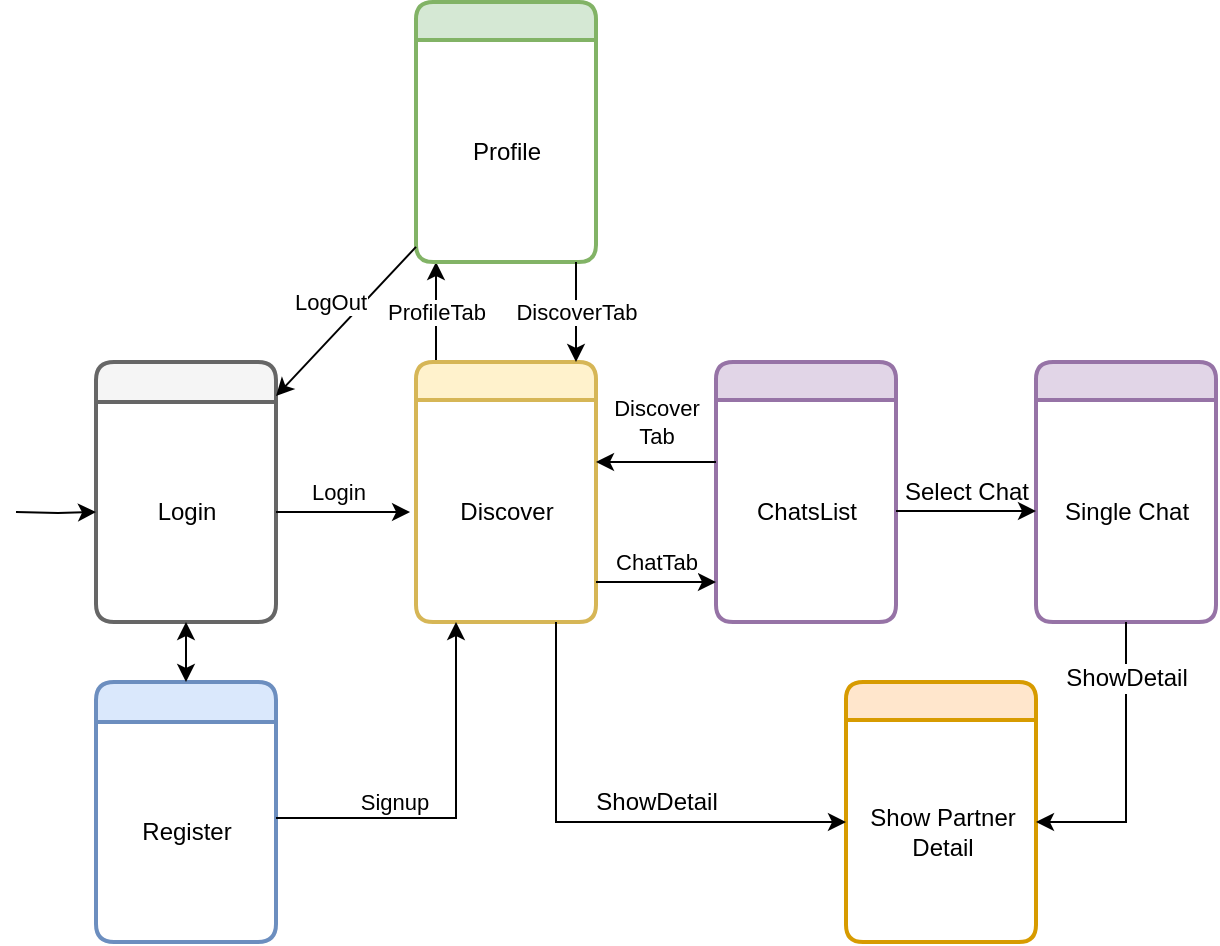 <mxfile>
    <diagram id="3oKSRpvQD-3Rtn6nESA1" name="Page-1">
        <mxGraphModel dx="590" dy="415" grid="1" gridSize="10" guides="1" tooltips="1" connect="1" arrows="1" fold="1" page="1" pageScale="1" pageWidth="850" pageHeight="1100" math="0" shadow="0">
            <root>
                <mxCell id="0"/>
                <mxCell id="1" parent="0"/>
                <mxCell id="K8wivl5P5FMc2v_rYO8I-10" value="" style="swimlane;childLayout=stackLayout;horizontal=1;startSize=20;horizontalStack=0;fillColor=#f5f5f5;rounded=1;fontSize=14;fontStyle=0;strokeWidth=2;resizeParent=0;resizeLast=1;shadow=0;dashed=0;align=center;strokeColor=#666666;fontColor=#333333;" parent="1" vertex="1">
                    <mxGeometry x="90" y="230" width="90" height="130" as="geometry">
                        <mxRectangle x="90" y="210" width="50" height="40" as="alternateBounds"/>
                    </mxGeometry>
                </mxCell>
                <mxCell id="K8wivl5P5FMc2v_rYO8I-20" value="Login" style="text;html=1;align=center;verticalAlign=middle;resizable=0;points=[];;autosize=1;" parent="K8wivl5P5FMc2v_rYO8I-10" vertex="1">
                    <mxGeometry y="20" width="90" height="110" as="geometry"/>
                </mxCell>
                <mxCell id="NVUlYLoKK_l5uXwqNmR6-7" value="ProfileTab" style="edgeStyle=orthogonalEdgeStyle;rounded=0;orthogonalLoop=1;jettySize=auto;html=1;" parent="1" source="K8wivl5P5FMc2v_rYO8I-23" target="NVUlYLoKK_l5uXwqNmR6-6" edge="1">
                    <mxGeometry relative="1" as="geometry">
                        <Array as="points">
                            <mxPoint x="260" y="220"/>
                            <mxPoint x="260" y="220"/>
                        </Array>
                    </mxGeometry>
                </mxCell>
                <mxCell id="K8wivl5P5FMc2v_rYO8I-23" value="" style="swimlane;childLayout=stackLayout;horizontal=1;startSize=19;horizontalStack=0;fillColor=#fff2cc;rounded=1;fontSize=14;fontStyle=0;strokeWidth=2;resizeParent=0;resizeLast=1;shadow=0;dashed=0;align=center;strokeColor=#d6b656;" parent="1" vertex="1">
                    <mxGeometry x="250" y="230" width="90" height="130" as="geometry">
                        <mxRectangle x="260" y="240" width="50" height="40" as="alternateBounds"/>
                    </mxGeometry>
                </mxCell>
                <mxCell id="K8wivl5P5FMc2v_rYO8I-24" value="Discover" style="text;html=1;align=center;verticalAlign=middle;resizable=0;points=[];;autosize=1;" parent="K8wivl5P5FMc2v_rYO8I-23" vertex="1">
                    <mxGeometry y="19" width="90" height="111" as="geometry"/>
                </mxCell>
                <mxCell id="K8wivl5P5FMc2v_rYO8I-25" value="" style="swimlane;childLayout=stackLayout;horizontal=1;startSize=19;horizontalStack=0;fillColor=#e1d5e7;rounded=1;fontSize=14;fontStyle=0;strokeWidth=2;resizeParent=0;resizeLast=1;shadow=0;dashed=0;align=center;strokeColor=#9673a6;" parent="1" vertex="1">
                    <mxGeometry x="400" y="230" width="90" height="130" as="geometry">
                        <mxRectangle x="260" y="240" width="50" height="40" as="alternateBounds"/>
                    </mxGeometry>
                </mxCell>
                <mxCell id="K8wivl5P5FMc2v_rYO8I-26" value="ChatsList" style="text;html=1;align=center;verticalAlign=middle;resizable=0;points=[];;autosize=1;" parent="K8wivl5P5FMc2v_rYO8I-25" vertex="1">
                    <mxGeometry y="19" width="90" height="111" as="geometry"/>
                </mxCell>
                <mxCell id="K8wivl5P5FMc2v_rYO8I-28" value="" style="swimlane;childLayout=stackLayout;horizontal=1;startSize=19;horizontalStack=0;fillColor=#e1d5e7;rounded=1;fontSize=14;fontStyle=0;strokeWidth=2;resizeParent=0;resizeLast=1;shadow=0;dashed=0;align=center;strokeColor=#9673a6;" parent="1" vertex="1">
                    <mxGeometry x="560" y="230" width="90" height="130" as="geometry">
                        <mxRectangle x="260" y="240" width="50" height="40" as="alternateBounds"/>
                    </mxGeometry>
                </mxCell>
                <mxCell id="K8wivl5P5FMc2v_rYO8I-29" value="Single Chat" style="text;html=1;align=center;verticalAlign=middle;resizable=0;points=[];;autosize=1;" parent="K8wivl5P5FMc2v_rYO8I-28" vertex="1">
                    <mxGeometry y="19" width="90" height="111" as="geometry"/>
                </mxCell>
                <mxCell id="K8wivl5P5FMc2v_rYO8I-34" value="" style="swimlane;childLayout=stackLayout;horizontal=1;startSize=19;horizontalStack=0;fillColor=#ffe6cc;rounded=1;fontSize=14;fontStyle=0;strokeWidth=2;resizeParent=0;resizeLast=1;shadow=0;dashed=0;align=center;strokeColor=#d79b00;" parent="1" vertex="1">
                    <mxGeometry x="465" y="390" width="95" height="130" as="geometry">
                        <mxRectangle x="260" y="240" width="50" height="40" as="alternateBounds"/>
                    </mxGeometry>
                </mxCell>
                <mxCell id="K8wivl5P5FMc2v_rYO8I-35" value="Show Partner &lt;br&gt;Detail" style="text;html=1;align=center;verticalAlign=middle;resizable=0;points=[];;autosize=1;" parent="K8wivl5P5FMc2v_rYO8I-34" vertex="1">
                    <mxGeometry y="19" width="95" height="111" as="geometry"/>
                </mxCell>
                <mxCell id="K8wivl5P5FMc2v_rYO8I-38" value="ChatTab" style="edgeStyle=orthogonalEdgeStyle;rounded=0;orthogonalLoop=1;jettySize=auto;html=1;" parent="1" source="K8wivl5P5FMc2v_rYO8I-24" target="K8wivl5P5FMc2v_rYO8I-26" edge="1">
                    <mxGeometry y="10" relative="1" as="geometry">
                        <Array as="points">
                            <mxPoint x="370" y="340"/>
                            <mxPoint x="370" y="340"/>
                        </Array>
                        <mxPoint as="offset"/>
                    </mxGeometry>
                </mxCell>
                <mxCell id="K8wivl5P5FMc2v_rYO8I-39" style="edgeStyle=orthogonalEdgeStyle;rounded=0;orthogonalLoop=1;jettySize=auto;html=1;" parent="1" source="K8wivl5P5FMc2v_rYO8I-24" target="K8wivl5P5FMc2v_rYO8I-35" edge="1">
                    <mxGeometry relative="1" as="geometry">
                        <Array as="points">
                            <mxPoint x="320" y="460"/>
                        </Array>
                    </mxGeometry>
                </mxCell>
                <mxCell id="K8wivl5P5FMc2v_rYO8I-57" value="ShowDetail" style="text;html=1;align=center;verticalAlign=middle;resizable=0;points=[];;labelBackgroundColor=none;" parent="K8wivl5P5FMc2v_rYO8I-39" vertex="1" connectable="0">
                    <mxGeometry x="-0.387" y="1" relative="1" as="geometry">
                        <mxPoint x="49" y="15" as="offset"/>
                    </mxGeometry>
                </mxCell>
                <mxCell id="K8wivl5P5FMc2v_rYO8I-40" style="edgeStyle=orthogonalEdgeStyle;rounded=0;orthogonalLoop=1;jettySize=auto;html=1;" parent="1" source="K8wivl5P5FMc2v_rYO8I-26" target="K8wivl5P5FMc2v_rYO8I-29" edge="1">
                    <mxGeometry relative="1" as="geometry"/>
                </mxCell>
                <mxCell id="K8wivl5P5FMc2v_rYO8I-54" value="Select Chat" style="text;html=1;align=center;verticalAlign=middle;resizable=0;points=[];;labelBackgroundColor=none;" parent="K8wivl5P5FMc2v_rYO8I-40" vertex="1" connectable="0">
                    <mxGeometry x="-0.133" y="-1" relative="1" as="geometry">
                        <mxPoint x="4" y="-11" as="offset"/>
                    </mxGeometry>
                </mxCell>
                <mxCell id="K8wivl5P5FMc2v_rYO8I-44" style="edgeStyle=orthogonalEdgeStyle;rounded=0;orthogonalLoop=1;jettySize=auto;html=1;entryX=-0.033;entryY=0.505;entryDx=0;entryDy=0;entryPerimeter=0;" parent="1" source="K8wivl5P5FMc2v_rYO8I-20" target="K8wivl5P5FMc2v_rYO8I-24" edge="1">
                    <mxGeometry relative="1" as="geometry"/>
                </mxCell>
                <mxCell id="4" value="Login" style="edgeLabel;html=1;align=center;verticalAlign=middle;resizable=0;points=[];" vertex="1" connectable="0" parent="K8wivl5P5FMc2v_rYO8I-44">
                    <mxGeometry x="-0.285" relative="1" as="geometry">
                        <mxPoint x="7" y="-10" as="offset"/>
                    </mxGeometry>
                </mxCell>
                <mxCell id="K8wivl5P5FMc2v_rYO8I-45" value="" style="swimlane;childLayout=stackLayout;horizontal=1;startSize=20;horizontalStack=0;fillColor=#dae8fc;rounded=1;fontSize=14;fontStyle=0;strokeWidth=2;resizeParent=0;resizeLast=1;shadow=0;dashed=0;align=center;strokeColor=#6c8ebf;" parent="1" vertex="1">
                    <mxGeometry x="90" y="390" width="90" height="130" as="geometry">
                        <mxRectangle x="260" y="240" width="50" height="40" as="alternateBounds"/>
                    </mxGeometry>
                </mxCell>
                <mxCell id="K8wivl5P5FMc2v_rYO8I-46" value="Register" style="text;html=1;align=center;verticalAlign=middle;resizable=0;points=[];;autosize=1;" parent="K8wivl5P5FMc2v_rYO8I-45" vertex="1">
                    <mxGeometry y="20" width="90" height="110" as="geometry"/>
                </mxCell>
                <mxCell id="K8wivl5P5FMc2v_rYO8I-47" style="edgeStyle=orthogonalEdgeStyle;rounded=0;orthogonalLoop=1;jettySize=auto;html=1;entryX=0.5;entryY=0;entryDx=0;entryDy=0;startArrow=classic;startFill=1;" parent="1" source="K8wivl5P5FMc2v_rYO8I-20" target="K8wivl5P5FMc2v_rYO8I-45" edge="1">
                    <mxGeometry relative="1" as="geometry"/>
                </mxCell>
                <mxCell id="K8wivl5P5FMc2v_rYO8I-48" style="edgeStyle=orthogonalEdgeStyle;rounded=0;orthogonalLoop=1;jettySize=auto;html=1;startArrow=none;startFill=0;" parent="1" target="K8wivl5P5FMc2v_rYO8I-20" edge="1">
                    <mxGeometry relative="1" as="geometry">
                        <mxPoint x="50" y="305" as="sourcePoint"/>
                    </mxGeometry>
                </mxCell>
                <mxCell id="NVUlYLoKK_l5uXwqNmR6-1" style="edgeStyle=orthogonalEdgeStyle;rounded=0;orthogonalLoop=1;jettySize=auto;html=1;" parent="1" source="K8wivl5P5FMc2v_rYO8I-29" target="K8wivl5P5FMc2v_rYO8I-35" edge="1">
                    <mxGeometry relative="1" as="geometry">
                        <Array as="points">
                            <mxPoint x="605" y="460"/>
                        </Array>
                    </mxGeometry>
                </mxCell>
                <mxCell id="NVUlYLoKK_l5uXwqNmR6-4" value="&lt;span style=&quot;font-size: 12px;&quot;&gt;ShowDetail&lt;/span&gt;" style="edgeLabel;html=1;align=center;verticalAlign=middle;resizable=0;points=[];" parent="NVUlYLoKK_l5uXwqNmR6-1" vertex="1" connectable="0">
                    <mxGeometry x="-0.381" y="-1" relative="1" as="geometry">
                        <mxPoint x="1" y="-17" as="offset"/>
                    </mxGeometry>
                </mxCell>
                <mxCell id="NVUlYLoKK_l5uXwqNmR6-5" value="" style="swimlane;childLayout=stackLayout;horizontal=1;startSize=19;horizontalStack=0;fillColor=#d5e8d4;rounded=1;fontSize=14;fontStyle=0;strokeWidth=2;resizeParent=0;resizeLast=1;shadow=0;dashed=0;align=center;strokeColor=#82b366;" parent="1" vertex="1">
                    <mxGeometry x="250" y="50" width="90" height="130" as="geometry">
                        <mxRectangle x="260" y="240" width="50" height="40" as="alternateBounds"/>
                    </mxGeometry>
                </mxCell>
                <mxCell id="NVUlYLoKK_l5uXwqNmR6-6" value="Profile" style="text;html=1;align=center;verticalAlign=middle;resizable=0;points=[];;autosize=1;" parent="NVUlYLoKK_l5uXwqNmR6-5" vertex="1">
                    <mxGeometry y="19" width="90" height="111" as="geometry"/>
                </mxCell>
                <mxCell id="NVUlYLoKK_l5uXwqNmR6-8" value="DiscoverTab" style="edgeStyle=orthogonalEdgeStyle;rounded=0;orthogonalLoop=1;jettySize=auto;html=1;" parent="1" source="NVUlYLoKK_l5uXwqNmR6-6" target="K8wivl5P5FMc2v_rYO8I-23" edge="1">
                    <mxGeometry relative="1" as="geometry">
                        <Array as="points">
                            <mxPoint x="330" y="200"/>
                            <mxPoint x="330" y="200"/>
                        </Array>
                    </mxGeometry>
                </mxCell>
                <mxCell id="NVUlYLoKK_l5uXwqNmR6-9" value="Discover&lt;br&gt;Tab" style="edgeStyle=orthogonalEdgeStyle;rounded=0;orthogonalLoop=1;jettySize=auto;html=1;" parent="1" source="K8wivl5P5FMc2v_rYO8I-26" target="K8wivl5P5FMc2v_rYO8I-24" edge="1">
                    <mxGeometry x="-0.001" y="-20" relative="1" as="geometry">
                        <Array as="points">
                            <mxPoint x="380" y="280"/>
                            <mxPoint x="380" y="280"/>
                        </Array>
                        <mxPoint as="offset"/>
                    </mxGeometry>
                </mxCell>
                <mxCell id="NVUlYLoKK_l5uXwqNmR6-41" style="edgeStyle=orthogonalEdgeStyle;rounded=0;orthogonalLoop=1;jettySize=auto;html=1;" parent="1" source="K8wivl5P5FMc2v_rYO8I-45" target="K8wivl5P5FMc2v_rYO8I-23" edge="1">
                    <mxGeometry relative="1" as="geometry">
                        <Array as="points">
                            <mxPoint x="270" y="458"/>
                        </Array>
                    </mxGeometry>
                </mxCell>
                <mxCell id="5" value="Signup" style="edgeLabel;html=1;align=center;verticalAlign=middle;resizable=0;points=[];" vertex="1" connectable="0" parent="NVUlYLoKK_l5uXwqNmR6-41">
                    <mxGeometry x="-0.54" relative="1" as="geometry">
                        <mxPoint x="16" y="-8" as="offset"/>
                    </mxGeometry>
                </mxCell>
                <mxCell id="2" style="edgeStyle=none;html=1;" edge="1" parent="1" source="NVUlYLoKK_l5uXwqNmR6-6" target="K8wivl5P5FMc2v_rYO8I-10">
                    <mxGeometry relative="1" as="geometry"/>
                </mxCell>
                <mxCell id="3" value="LogOut" style="edgeLabel;html=1;align=center;verticalAlign=middle;resizable=0;points=[];" vertex="1" connectable="0" parent="2">
                    <mxGeometry x="0.288" y="2" relative="1" as="geometry">
                        <mxPoint y="-22" as="offset"/>
                    </mxGeometry>
                </mxCell>
            </root>
        </mxGraphModel>
    </diagram>
</mxfile>